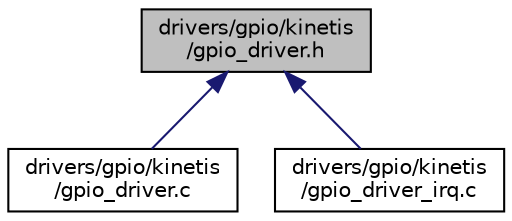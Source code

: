 digraph "drivers/gpio/kinetis/gpio_driver.h"
{
  edge [fontname="Helvetica",fontsize="10",labelfontname="Helvetica",labelfontsize="10"];
  node [fontname="Helvetica",fontsize="10",shape=record];
  Node6 [label="drivers/gpio/kinetis\l/gpio_driver.h",height=0.2,width=0.4,color="black", fillcolor="grey75", style="filled", fontcolor="black"];
  Node6 -> Node7 [dir="back",color="midnightblue",fontsize="10",style="solid",fontname="Helvetica"];
  Node7 [label="drivers/gpio/kinetis\l/gpio_driver.c",height=0.2,width=0.4,color="black", fillcolor="white", style="filled",URL="$kinetis_2gpio__driver_8c.html"];
  Node6 -> Node8 [dir="back",color="midnightblue",fontsize="10",style="solid",fontname="Helvetica"];
  Node8 [label="drivers/gpio/kinetis\l/gpio_driver_irq.c",height=0.2,width=0.4,color="black", fillcolor="white", style="filled",URL="$kinetis_2gpio__driver__irq_8c.html"];
}

